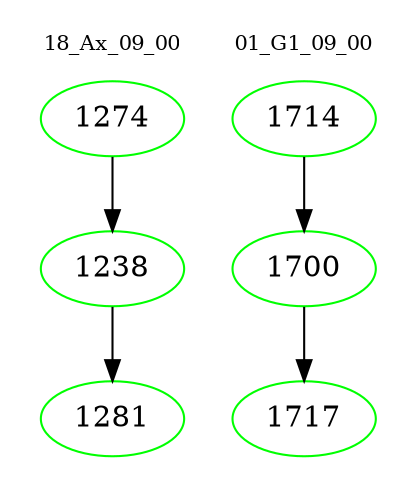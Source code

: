 digraph{
subgraph cluster_0 {
color = white
label = "18_Ax_09_00";
fontsize=10;
T0_1274 [label="1274", color="green"]
T0_1274 -> T0_1238 [color="black"]
T0_1238 [label="1238", color="green"]
T0_1238 -> T0_1281 [color="black"]
T0_1281 [label="1281", color="green"]
}
subgraph cluster_1 {
color = white
label = "01_G1_09_00";
fontsize=10;
T1_1714 [label="1714", color="green"]
T1_1714 -> T1_1700 [color="black"]
T1_1700 [label="1700", color="green"]
T1_1700 -> T1_1717 [color="black"]
T1_1717 [label="1717", color="green"]
}
}

